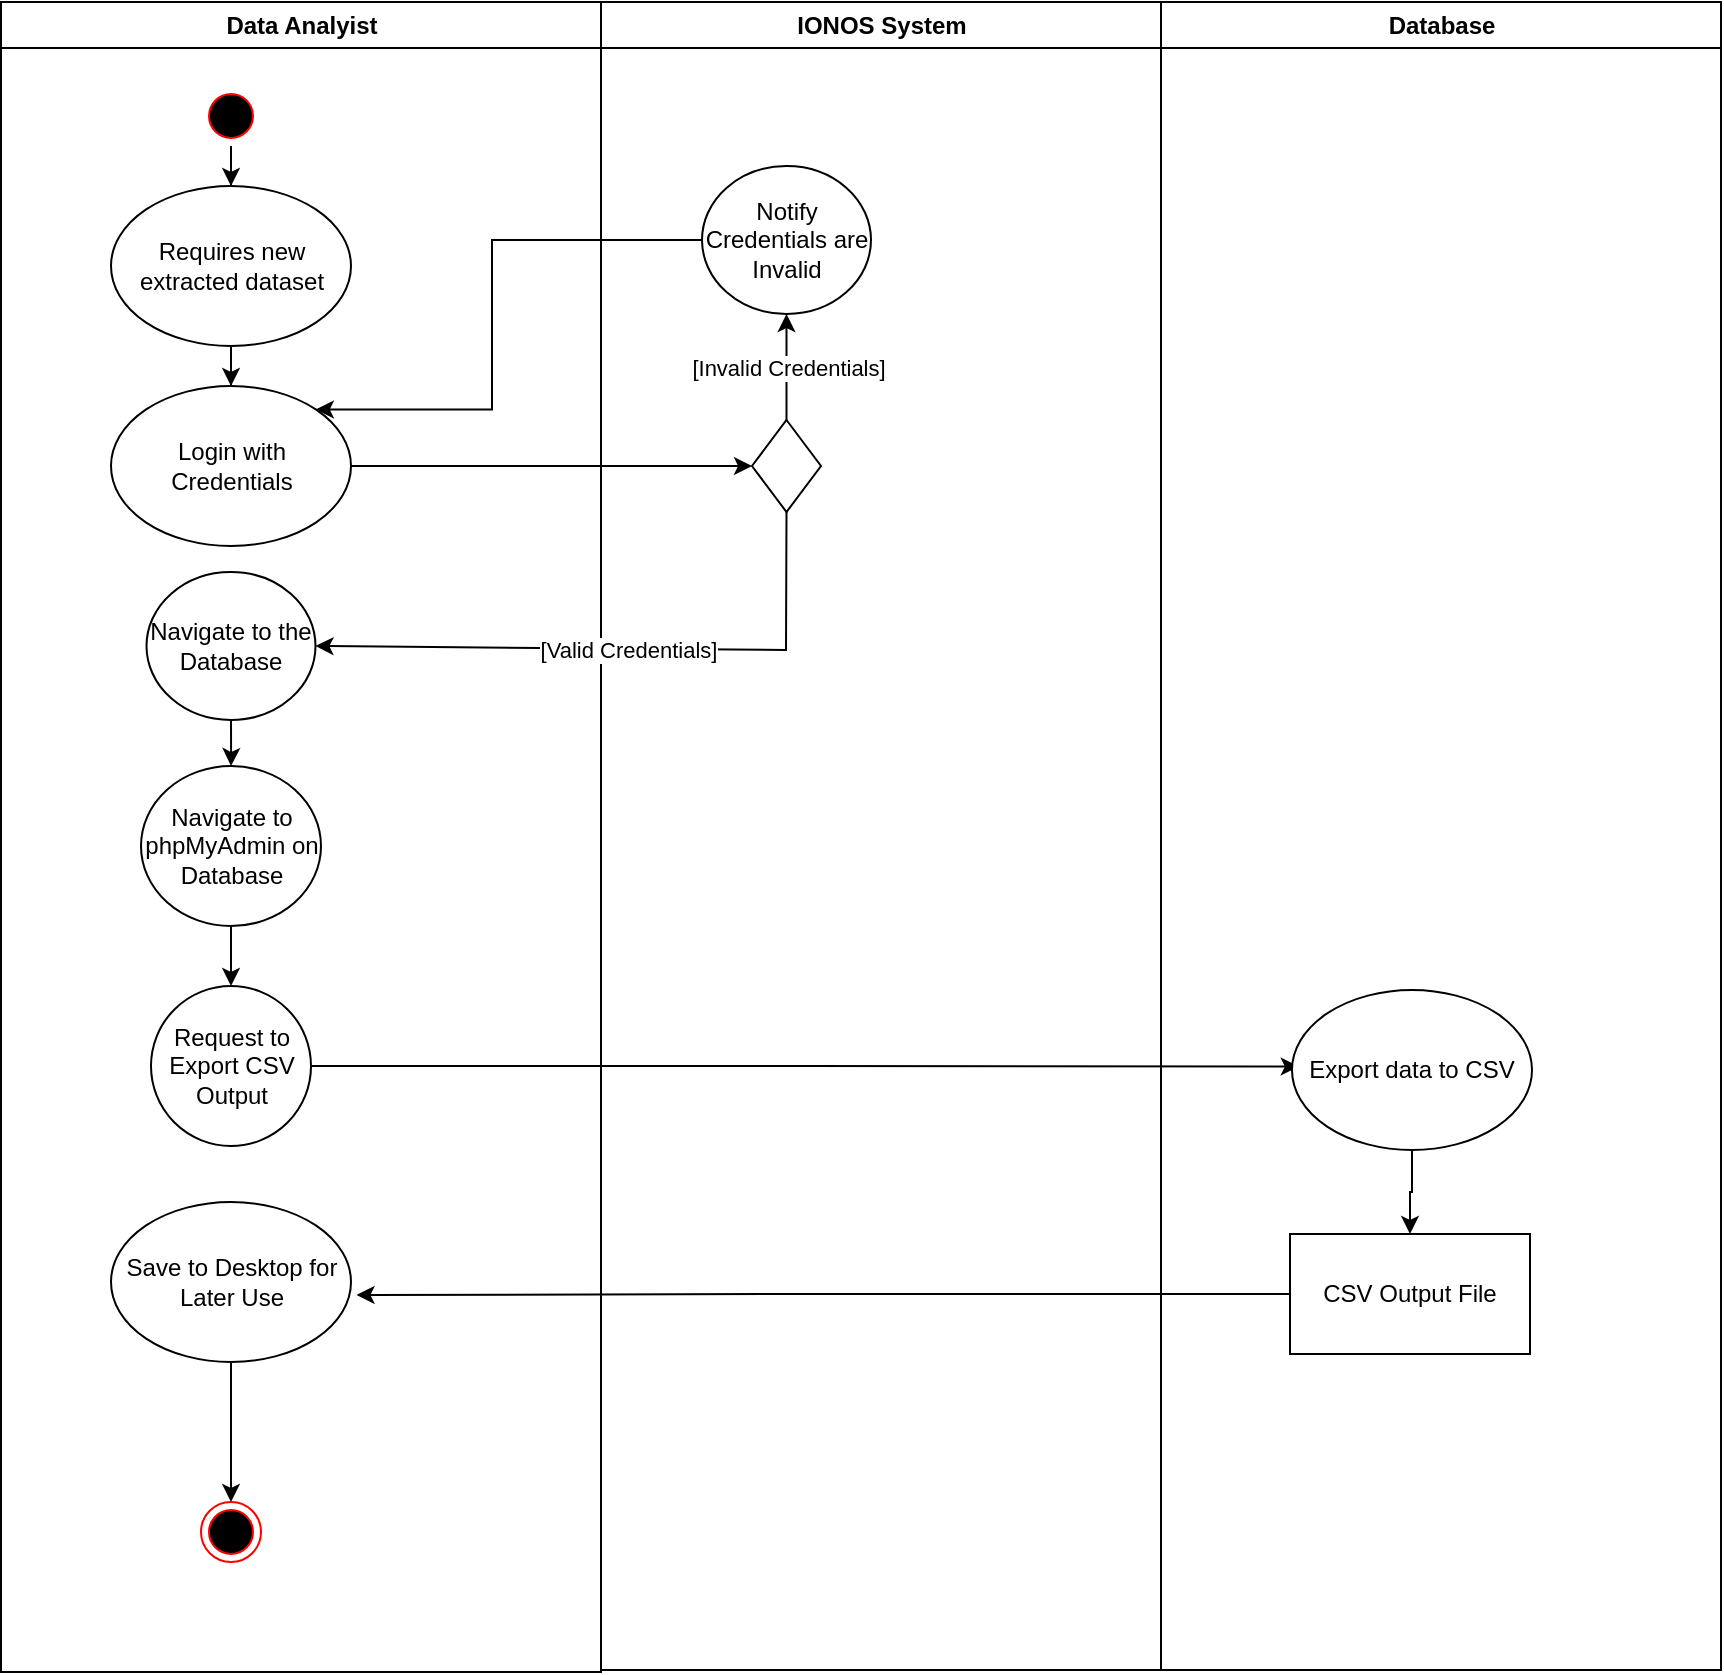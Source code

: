 <mxfile version="22.0.8" type="google">
  <diagram name="Page-1" id="e7e014a7-5840-1c2e-5031-d8a46d1fe8dd">
    <mxGraphModel grid="1" page="1" gridSize="10" guides="1" tooltips="1" connect="1" arrows="1" fold="1" pageScale="1" pageWidth="1169" pageHeight="826" background="none" math="0" shadow="0">
      <root>
        <mxCell id="0" />
        <mxCell id="1" parent="0" />
        <mxCell id="2" value="Data Analyist" style="swimlane;whiteSpace=wrap" vertex="1" parent="1">
          <mxGeometry x="54.5" y="-4" width="300" height="835" as="geometry" />
        </mxCell>
        <mxCell id="xXK9csAxaLA-ZnAOEcNJ-48" value="" style="edgeStyle=orthogonalEdgeStyle;rounded=0;orthogonalLoop=1;jettySize=auto;html=1;" edge="1" parent="2" source="5">
          <mxGeometry relative="1" as="geometry" />
        </mxCell>
        <mxCell id="xXK9csAxaLA-ZnAOEcNJ-69" value="" style="edgeStyle=orthogonalEdgeStyle;rounded=0;orthogonalLoop=1;jettySize=auto;html=1;" edge="1" parent="2" source="5" target="QdsR1peRyvCcTeTLS2Ma-38">
          <mxGeometry relative="1" as="geometry" />
        </mxCell>
        <mxCell id="5" value="" style="ellipse;shape=startState;fillColor=#000000;strokeColor=#ff0000;" vertex="1" parent="2">
          <mxGeometry x="100" y="42" width="30" height="30" as="geometry" />
        </mxCell>
        <mxCell id="xXK9csAxaLA-ZnAOEcNJ-46" value="Login with&lt;br&gt;Credentials" style="ellipse;whiteSpace=wrap;html=1;" vertex="1" parent="2">
          <mxGeometry x="55" y="192" width="120" height="80" as="geometry" />
        </mxCell>
        <mxCell id="xXK9csAxaLA-ZnAOEcNJ-50" value="" style="edgeStyle=orthogonalEdgeStyle;rounded=0;orthogonalLoop=1;jettySize=auto;html=1;" edge="1" parent="2" source="QdsR1peRyvCcTeTLS2Ma-38" target="xXK9csAxaLA-ZnAOEcNJ-46">
          <mxGeometry relative="1" as="geometry" />
        </mxCell>
        <mxCell id="QdsR1peRyvCcTeTLS2Ma-38" value="Requires new extracted dataset" style="ellipse;whiteSpace=wrap;html=1;" vertex="1" parent="2">
          <mxGeometry x="55" y="92" width="120" height="80" as="geometry" />
        </mxCell>
        <mxCell id="xXK9csAxaLA-ZnAOEcNJ-71" value="" style="edgeStyle=orthogonalEdgeStyle;rounded=0;orthogonalLoop=1;jettySize=auto;html=1;" edge="1" parent="2" source="xXK9csAxaLA-ZnAOEcNJ-63" target="xXK9csAxaLA-ZnAOEcNJ-70">
          <mxGeometry relative="1" as="geometry" />
        </mxCell>
        <mxCell id="xXK9csAxaLA-ZnAOEcNJ-63" value="Navigate to the Database" style="ellipse;whiteSpace=wrap;html=1;" vertex="1" parent="2">
          <mxGeometry x="72.75" y="285" width="84.5" height="74" as="geometry" />
        </mxCell>
        <mxCell id="xXK9csAxaLA-ZnAOEcNJ-73" value="" style="edgeStyle=orthogonalEdgeStyle;rounded=0;orthogonalLoop=1;jettySize=auto;html=1;" edge="1" parent="2" source="xXK9csAxaLA-ZnAOEcNJ-70" target="xXK9csAxaLA-ZnAOEcNJ-72">
          <mxGeometry relative="1" as="geometry" />
        </mxCell>
        <mxCell id="xXK9csAxaLA-ZnAOEcNJ-70" value="&lt;div&gt;Navigate to phpMyAdmin on Database&lt;/div&gt;" style="ellipse;whiteSpace=wrap;html=1;" vertex="1" parent="2">
          <mxGeometry x="70" y="382" width="90" height="80" as="geometry" />
        </mxCell>
        <mxCell id="xXK9csAxaLA-ZnAOEcNJ-81" style="edgeStyle=orthogonalEdgeStyle;rounded=0;orthogonalLoop=1;jettySize=auto;html=1;" edge="1" parent="2" source="xXK9csAxaLA-ZnAOEcNJ-72">
          <mxGeometry relative="1" as="geometry">
            <mxPoint x="648.879" y="532.303" as="targetPoint" />
          </mxGeometry>
        </mxCell>
        <mxCell id="xXK9csAxaLA-ZnAOEcNJ-72" value="Request to Export CSV Output" style="ellipse;whiteSpace=wrap;html=1;" vertex="1" parent="2">
          <mxGeometry x="75" y="492" width="80" height="80" as="geometry" />
        </mxCell>
        <mxCell id="xXK9csAxaLA-ZnAOEcNJ-49" value="" style="ellipse;shape=endState;fillColor=#000000;strokeColor=#ff0000" vertex="1" parent="2">
          <mxGeometry x="100" y="750" width="30" height="30" as="geometry" />
        </mxCell>
        <mxCell id="xXK9csAxaLA-ZnAOEcNJ-80" value="" style="edgeStyle=orthogonalEdgeStyle;rounded=0;orthogonalLoop=1;jettySize=auto;html=1;" edge="1" parent="2" source="xXK9csAxaLA-ZnAOEcNJ-79" target="xXK9csAxaLA-ZnAOEcNJ-49">
          <mxGeometry relative="1" as="geometry" />
        </mxCell>
        <mxCell id="xXK9csAxaLA-ZnAOEcNJ-79" value="Save to Desktop for Later Use" style="ellipse;whiteSpace=wrap;html=1;" vertex="1" parent="2">
          <mxGeometry x="55" y="600" width="120" height="80" as="geometry" />
        </mxCell>
        <mxCell id="3" value="IONOS System" style="swimlane;whiteSpace=wrap;startSize=23;" vertex="1" parent="1">
          <mxGeometry x="354.5" y="-4" width="280" height="834" as="geometry" />
        </mxCell>
        <mxCell id="xXK9csAxaLA-ZnAOEcNJ-53" value="" style="rhombus;whiteSpace=wrap;html=1;" vertex="1" parent="3">
          <mxGeometry x="75.5" y="209" width="34.5" height="46" as="geometry" />
        </mxCell>
        <mxCell id="xXK9csAxaLA-ZnAOEcNJ-56" value="Notify Credentials are Invalid" style="ellipse;whiteSpace=wrap;html=1;" vertex="1" parent="3">
          <mxGeometry x="50.5" y="82" width="84.5" height="74" as="geometry" />
        </mxCell>
        <mxCell id="xXK9csAxaLA-ZnAOEcNJ-58" value="" style="endArrow=classic;html=1;rounded=0;exitX=0.5;exitY=0;exitDx=0;exitDy=0;entryX=0.5;entryY=1;entryDx=0;entryDy=0;" edge="1" parent="3" source="xXK9csAxaLA-ZnAOEcNJ-53" target="xXK9csAxaLA-ZnAOEcNJ-56">
          <mxGeometry relative="1" as="geometry">
            <mxPoint x="85.5" y="152" as="sourcePoint" />
            <mxPoint x="245.5" y="152" as="targetPoint" />
          </mxGeometry>
        </mxCell>
        <mxCell id="xXK9csAxaLA-ZnAOEcNJ-59" value="&lt;div&gt;[Invalid Credentials]&lt;/div&gt;" style="edgeLabel;resizable=0;html=1;align=center;verticalAlign=middle;" connectable="0" vertex="1" parent="xXK9csAxaLA-ZnAOEcNJ-58">
          <mxGeometry relative="1" as="geometry" />
        </mxCell>
        <mxCell id="xXK9csAxaLA-ZnAOEcNJ-44" value="Database" style="swimlane;whiteSpace=wrap;startSize=23;" vertex="1" parent="1">
          <mxGeometry x="634.5" y="-4" width="280" height="834" as="geometry" />
        </mxCell>
        <mxCell id="xXK9csAxaLA-ZnAOEcNJ-78" value="" style="edgeStyle=orthogonalEdgeStyle;rounded=0;orthogonalLoop=1;jettySize=auto;html=1;" edge="1" parent="xXK9csAxaLA-ZnAOEcNJ-44" source="xXK9csAxaLA-ZnAOEcNJ-76" target="xXK9csAxaLA-ZnAOEcNJ-77">
          <mxGeometry relative="1" as="geometry" />
        </mxCell>
        <mxCell id="xXK9csAxaLA-ZnAOEcNJ-76" value="Export data to CSV" style="ellipse;whiteSpace=wrap;html=1;" vertex="1" parent="xXK9csAxaLA-ZnAOEcNJ-44">
          <mxGeometry x="65.5" y="494" width="120" height="80" as="geometry" />
        </mxCell>
        <mxCell id="xXK9csAxaLA-ZnAOEcNJ-77" value="CSV Output File" style="whiteSpace=wrap;html=1;" vertex="1" parent="xXK9csAxaLA-ZnAOEcNJ-44">
          <mxGeometry x="64.5" y="616" width="120" height="60" as="geometry" />
        </mxCell>
        <mxCell id="xXK9csAxaLA-ZnAOEcNJ-64" value="" style="endArrow=classic;html=1;rounded=0;exitX=0.5;exitY=1;exitDx=0;exitDy=0;entryX=1;entryY=0.5;entryDx=0;entryDy=0;" edge="1" parent="1" source="xXK9csAxaLA-ZnAOEcNJ-53" target="xXK9csAxaLA-ZnAOEcNJ-63">
          <mxGeometry relative="1" as="geometry">
            <mxPoint x="450" y="397" as="sourcePoint" />
            <mxPoint x="260" y="440" as="targetPoint" />
            <Array as="points">
              <mxPoint x="447" y="320" />
            </Array>
          </mxGeometry>
        </mxCell>
        <mxCell id="xXK9csAxaLA-ZnAOEcNJ-65" value="Label" style="edgeLabel;resizable=0;html=1;align=center;verticalAlign=middle;" connectable="0" vertex="1" parent="xXK9csAxaLA-ZnAOEcNJ-64">
          <mxGeometry relative="1" as="geometry" />
        </mxCell>
        <mxCell id="xXK9csAxaLA-ZnAOEcNJ-66" value="&lt;div&gt;[Valid Credentials]&lt;/div&gt;" style="edgeLabel;html=1;align=center;verticalAlign=middle;resizable=0;points=[];" vertex="1" connectable="0" parent="xXK9csAxaLA-ZnAOEcNJ-64">
          <mxGeometry x="-0.025" relative="1" as="geometry">
            <mxPoint as="offset" />
          </mxGeometry>
        </mxCell>
        <mxCell id="xXK9csAxaLA-ZnAOEcNJ-74" style="edgeStyle=orthogonalEdgeStyle;rounded=0;orthogonalLoop=1;jettySize=auto;html=1;exitX=1;exitY=0.5;exitDx=0;exitDy=0;entryX=0;entryY=0.5;entryDx=0;entryDy=0;" edge="1" parent="1" source="xXK9csAxaLA-ZnAOEcNJ-46" target="xXK9csAxaLA-ZnAOEcNJ-53">
          <mxGeometry relative="1" as="geometry">
            <mxPoint x="420" y="232" as="targetPoint" />
          </mxGeometry>
        </mxCell>
        <mxCell id="xXK9csAxaLA-ZnAOEcNJ-82" style="edgeStyle=orthogonalEdgeStyle;rounded=0;orthogonalLoop=1;jettySize=auto;html=1;entryX=1.023;entryY=0.581;entryDx=0;entryDy=0;entryPerimeter=0;" edge="1" parent="1" source="xXK9csAxaLA-ZnAOEcNJ-77" target="xXK9csAxaLA-ZnAOEcNJ-79">
          <mxGeometry relative="1" as="geometry">
            <mxPoint x="226.758" y="649.121" as="targetPoint" />
          </mxGeometry>
        </mxCell>
        <mxCell id="xXK9csAxaLA-ZnAOEcNJ-83" style="edgeStyle=orthogonalEdgeStyle;rounded=0;orthogonalLoop=1;jettySize=auto;html=1;entryX=1;entryY=0;entryDx=0;entryDy=0;" edge="1" parent="1" source="xXK9csAxaLA-ZnAOEcNJ-56" target="xXK9csAxaLA-ZnAOEcNJ-46">
          <mxGeometry relative="1" as="geometry">
            <Array as="points">
              <mxPoint x="300" y="115" />
              <mxPoint x="300" y="200" />
            </Array>
          </mxGeometry>
        </mxCell>
      </root>
    </mxGraphModel>
  </diagram>
</mxfile>
